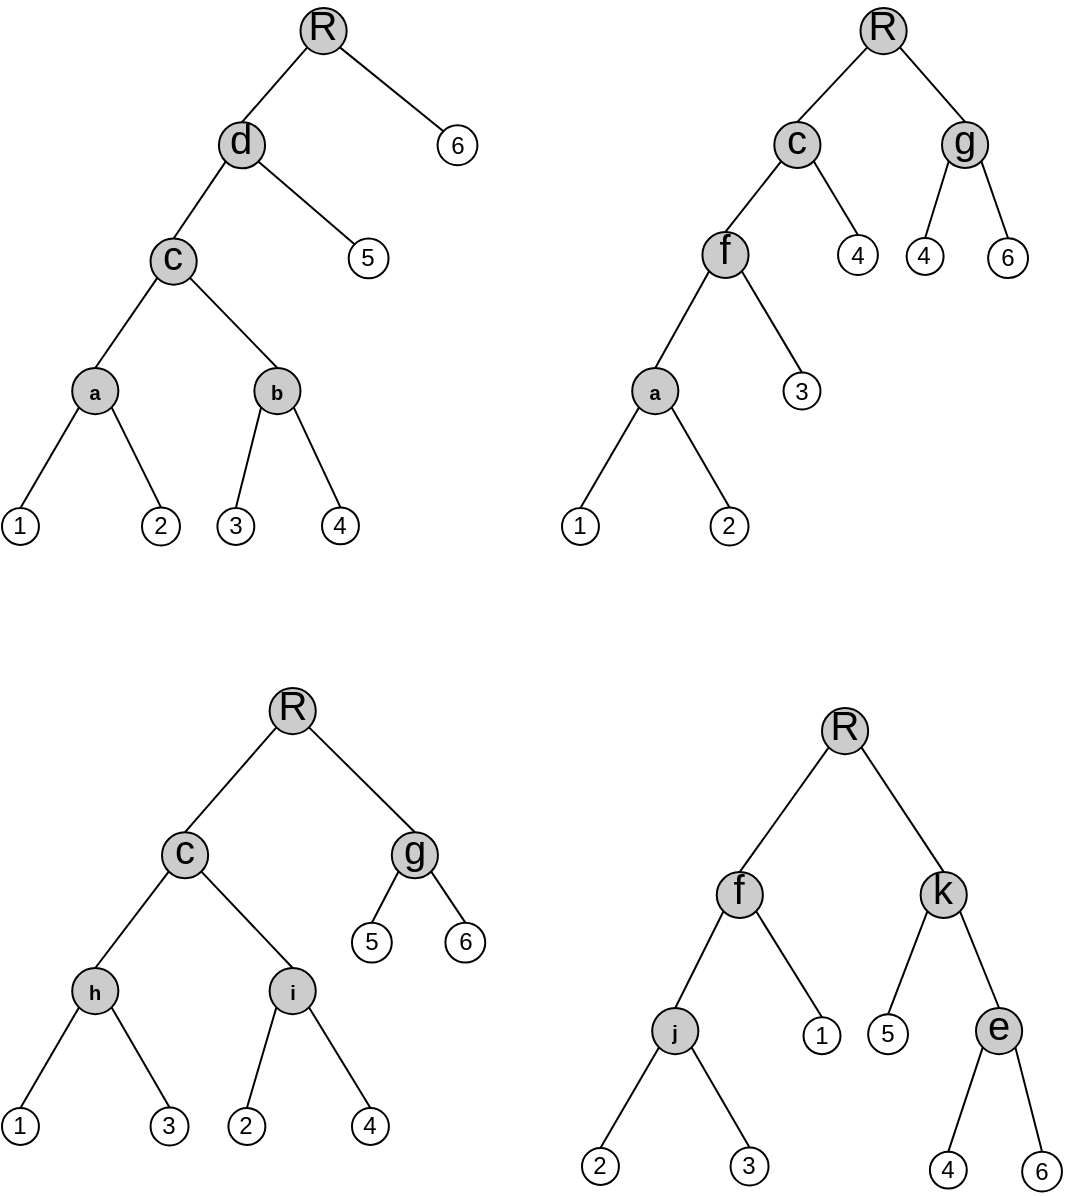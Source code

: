<mxfile version="22.1.21" type="github">
  <diagram name="Page-1" id="9nLId5k3Yff63Bz5OH_D">
    <mxGraphModel dx="501" dy="1881" grid="1" gridSize="10" guides="1" tooltips="1" connect="1" arrows="1" fold="1" page="1" pageScale="1" pageWidth="850" pageHeight="1100" math="0" shadow="0">
      <root>
        <mxCell id="0" />
        <mxCell id="1" parent="0" />
        <mxCell id="VCHobz935w4u5iutOep8-7" value="" style="group" vertex="1" connectable="0" parent="1">
          <mxGeometry x="920" y="-850" width="240" height="270.29" as="geometry" />
        </mxCell>
        <mxCell id="TPjln3N7VkVI3ZfMpHSB-58" value="&lt;b style=&quot;font-size: 10px;&quot;&gt;b&lt;br style=&quot;font-size: 10px;&quot;&gt;&lt;/b&gt;" style="ellipse;whiteSpace=wrap;html=1;aspect=fixed;fontSize=10;fillColor=#CCCCCC;" parent="VCHobz935w4u5iutOep8-7" vertex="1">
          <mxGeometry x="126.17" y="180.002" width="23.077" height="23.077" as="geometry" />
        </mxCell>
        <mxCell id="TPjln3N7VkVI3ZfMpHSB-59" value="&lt;span style=&quot;font-size: 20px;&quot;&gt;&lt;font style=&quot;font-size: 20px;&quot;&gt;R&lt;/font&gt;&lt;br style=&quot;font-size: 20px;&quot;&gt;&lt;/span&gt;" style="ellipse;whiteSpace=wrap;html=1;aspect=fixed;fontSize=20;fillColor=#CCCCCC;verticalAlign=bottom;fontStyle=0" parent="VCHobz935w4u5iutOep8-7" vertex="1">
          <mxGeometry x="149.251" width="23.077" height="23.077" as="geometry" />
        </mxCell>
        <mxCell id="TPjln3N7VkVI3ZfMpHSB-60" value="1" style="ellipse;whiteSpace=wrap;html=1;aspect=fixed;fontSize=12;" parent="VCHobz935w4u5iutOep8-7" vertex="1">
          <mxGeometry y="250.0" width="18.462" height="18.462" as="geometry" />
        </mxCell>
        <mxCell id="TPjln3N7VkVI3ZfMpHSB-61" value="3" style="ellipse;whiteSpace=wrap;html=1;aspect=fixed;fontSize=12;" parent="VCHobz935w4u5iutOep8-7" vertex="1">
          <mxGeometry x="107.704" y="250.0" width="18.462" height="18.462" as="geometry" />
        </mxCell>
        <mxCell id="TPjln3N7VkVI3ZfMpHSB-62" value="4" style="ellipse;whiteSpace=wrap;html=1;aspect=fixed;fontSize=12;" parent="VCHobz935w4u5iutOep8-7" vertex="1">
          <mxGeometry x="160.002" y="249.71" width="18.462" height="18.462" as="geometry" />
        </mxCell>
        <mxCell id="TPjln3N7VkVI3ZfMpHSB-63" value="5" style="ellipse;whiteSpace=wrap;html=1;aspect=fixed;fontSize=12;" parent="VCHobz935w4u5iutOep8-7" vertex="1">
          <mxGeometry x="173.351" y="115.25" width="19.921" height="19.921" as="geometry" />
        </mxCell>
        <mxCell id="TPjln3N7VkVI3ZfMpHSB-65" value="&lt;b style=&quot;font-size: 10px;&quot;&gt;a&lt;br style=&quot;font-size: 10px;&quot;&gt;&lt;/b&gt;" style="ellipse;whiteSpace=wrap;html=1;aspect=fixed;fontSize=10;fillColor=#CCCCCC;" parent="VCHobz935w4u5iutOep8-7" vertex="1">
          <mxGeometry x="35.102" y="180.002" width="23.077" height="23.077" as="geometry" />
        </mxCell>
        <mxCell id="TPjln3N7VkVI3ZfMpHSB-66" value="2" style="ellipse;whiteSpace=wrap;html=1;aspect=fixed;fontSize=12;" parent="VCHobz935w4u5iutOep8-7" vertex="1">
          <mxGeometry x="69.995" y="249.71" width="18.998" height="18.997" as="geometry" />
        </mxCell>
        <mxCell id="TPjln3N7VkVI3ZfMpHSB-68" value="6" style="ellipse;whiteSpace=wrap;html=1;aspect=fixed;fontSize=12;" parent="VCHobz935w4u5iutOep8-7" vertex="1">
          <mxGeometry x="217.786" y="58.669" width="19.921" height="19.921" as="geometry" />
        </mxCell>
        <mxCell id="TPjln3N7VkVI3ZfMpHSB-69" value="&lt;span style=&quot;font-size: 20px;&quot;&gt;&lt;font style=&quot;font-size: 20px;&quot;&gt;d&lt;/font&gt;&lt;br style=&quot;font-size: 20px;&quot;&gt;&lt;/span&gt;" style="ellipse;whiteSpace=wrap;html=1;aspect=fixed;fontSize=20;fillColor=#CCCCCC;verticalAlign=bottom;fontStyle=0" parent="VCHobz935w4u5iutOep8-7" vertex="1">
          <mxGeometry x="108.459" y="57.09" width="23.077" height="23.077" as="geometry" />
        </mxCell>
        <mxCell id="TPjln3N7VkVI3ZfMpHSB-70" value="&lt;span style=&quot;font-size: 20px;&quot;&gt;&lt;span style=&quot;font-size: 20px;&quot;&gt;c&lt;/span&gt;&lt;br style=&quot;font-size: 20px;&quot;&gt;&lt;/span&gt;" style="ellipse;whiteSpace=wrap;html=1;fontSize=20;fillColor=#CCCCCC;aspect=fixed;align=center;verticalAlign=bottom;fontStyle=0" parent="VCHobz935w4u5iutOep8-7" vertex="1">
          <mxGeometry x="74.279" y="115.25" width="23.077" height="23.077" as="geometry" />
        </mxCell>
        <mxCell id="TPjln3N7VkVI3ZfMpHSB-71" value="" style="endArrow=none;html=1;rounded=0;entryX=1;entryY=1;entryDx=0;entryDy=0;exitX=0.5;exitY=0;exitDx=0;exitDy=0;" parent="VCHobz935w4u5iutOep8-7" source="TPjln3N7VkVI3ZfMpHSB-66" target="TPjln3N7VkVI3ZfMpHSB-65" edge="1">
          <mxGeometry width="50" height="50" relative="1" as="geometry">
            <mxPoint x="257.328" y="160.0" as="sourcePoint" />
            <mxPoint x="308.793" y="110.0" as="targetPoint" />
          </mxGeometry>
        </mxCell>
        <mxCell id="TPjln3N7VkVI3ZfMpHSB-72" value="" style="endArrow=none;html=1;rounded=0;exitX=0;exitY=1;exitDx=0;exitDy=0;entryX=0.5;entryY=0;entryDx=0;entryDy=0;" parent="VCHobz935w4u5iutOep8-7" source="TPjln3N7VkVI3ZfMpHSB-65" target="TPjln3N7VkVI3ZfMpHSB-60" edge="1">
          <mxGeometry width="50" height="50" relative="1" as="geometry">
            <mxPoint x="185.276" y="190.0" as="sourcePoint" />
            <mxPoint x="236.742" y="140.0" as="targetPoint" />
          </mxGeometry>
        </mxCell>
        <mxCell id="TPjln3N7VkVI3ZfMpHSB-73" value="" style="endArrow=none;html=1;rounded=0;exitX=1;exitY=1;exitDx=0;exitDy=0;entryX=0.5;entryY=0;entryDx=0;entryDy=0;" parent="VCHobz935w4u5iutOep8-7" source="TPjln3N7VkVI3ZfMpHSB-70" target="TPjln3N7VkVI3ZfMpHSB-58" edge="1">
          <mxGeometry width="50" height="50" relative="1" as="geometry">
            <mxPoint x="216.155" y="170.0" as="sourcePoint" />
            <mxPoint x="267.621" y="120.0" as="targetPoint" />
          </mxGeometry>
        </mxCell>
        <mxCell id="TPjln3N7VkVI3ZfMpHSB-74" value="" style="endArrow=none;html=1;rounded=0;entryX=1;entryY=1;entryDx=0;entryDy=0;exitX=0;exitY=0;exitDx=0;exitDy=0;" parent="VCHobz935w4u5iutOep8-7" source="TPjln3N7VkVI3ZfMpHSB-63" target="TPjln3N7VkVI3ZfMpHSB-69" edge="1">
          <mxGeometry width="50" height="50" relative="1" as="geometry">
            <mxPoint x="216.155" y="170.0" as="sourcePoint" />
            <mxPoint x="267.621" y="120.0" as="targetPoint" />
          </mxGeometry>
        </mxCell>
        <mxCell id="TPjln3N7VkVI3ZfMpHSB-75" value="" style="endArrow=none;html=1;rounded=0;entryX=1;entryY=1;entryDx=0;entryDy=0;exitX=0;exitY=0;exitDx=0;exitDy=0;" parent="VCHobz935w4u5iutOep8-7" source="TPjln3N7VkVI3ZfMpHSB-68" target="TPjln3N7VkVI3ZfMpHSB-59" edge="1">
          <mxGeometry width="50" height="50" relative="1" as="geometry">
            <mxPoint x="216.155" y="170.0" as="sourcePoint" />
            <mxPoint x="267.621" y="120.0" as="targetPoint" />
          </mxGeometry>
        </mxCell>
        <mxCell id="TPjln3N7VkVI3ZfMpHSB-77" value="" style="endArrow=none;html=1;rounded=0;entryX=0;entryY=1;entryDx=0;entryDy=0;exitX=0.5;exitY=0;exitDx=0;exitDy=0;" parent="VCHobz935w4u5iutOep8-7" source="TPjln3N7VkVI3ZfMpHSB-65" target="TPjln3N7VkVI3ZfMpHSB-70" edge="1">
          <mxGeometry width="50" height="50" relative="1" as="geometry">
            <mxPoint x="164.69" y="180.0" as="sourcePoint" />
            <mxPoint x="216.155" y="130.0" as="targetPoint" />
          </mxGeometry>
        </mxCell>
        <mxCell id="TPjln3N7VkVI3ZfMpHSB-78" value="" style="endArrow=none;html=1;rounded=0;entryX=0;entryY=1;entryDx=0;entryDy=0;exitX=0.5;exitY=0;exitDx=0;exitDy=0;" parent="VCHobz935w4u5iutOep8-7" source="TPjln3N7VkVI3ZfMpHSB-70" target="TPjln3N7VkVI3ZfMpHSB-69" edge="1">
          <mxGeometry width="50" height="50" relative="1" as="geometry">
            <mxPoint x="164.69" y="180.0" as="sourcePoint" />
            <mxPoint x="216.155" y="130.0" as="targetPoint" />
          </mxGeometry>
        </mxCell>
        <mxCell id="TPjln3N7VkVI3ZfMpHSB-79" value="" style="endArrow=none;html=1;rounded=0;entryX=0;entryY=1;entryDx=0;entryDy=0;exitX=0.5;exitY=0;exitDx=0;exitDy=0;" parent="VCHobz935w4u5iutOep8-7" source="TPjln3N7VkVI3ZfMpHSB-69" target="TPjln3N7VkVI3ZfMpHSB-59" edge="1">
          <mxGeometry width="50" height="50" relative="1" as="geometry">
            <mxPoint x="164.69" y="180.0" as="sourcePoint" />
            <mxPoint x="216.155" y="130.0" as="targetPoint" />
          </mxGeometry>
        </mxCell>
        <mxCell id="VCHobz935w4u5iutOep8-5" value="" style="endArrow=none;html=1;rounded=0;entryX=0;entryY=1;entryDx=0;entryDy=0;exitX=0.5;exitY=0;exitDx=0;exitDy=0;" edge="1" parent="VCHobz935w4u5iutOep8-7" source="TPjln3N7VkVI3ZfMpHSB-61" target="TPjln3N7VkVI3ZfMpHSB-58">
          <mxGeometry width="50" height="50" relative="1" as="geometry">
            <mxPoint x="164.69" y="190.0" as="sourcePoint" />
            <mxPoint x="216.155" y="140.0" as="targetPoint" />
          </mxGeometry>
        </mxCell>
        <mxCell id="VCHobz935w4u5iutOep8-6" value="" style="endArrow=none;html=1;rounded=0;entryX=0.5;entryY=0;entryDx=0;entryDy=0;exitX=1;exitY=1;exitDx=0;exitDy=0;" edge="1" parent="VCHobz935w4u5iutOep8-7" source="TPjln3N7VkVI3ZfMpHSB-58" target="TPjln3N7VkVI3ZfMpHSB-62">
          <mxGeometry width="50" height="50" relative="1" as="geometry">
            <mxPoint x="164.69" y="190.0" as="sourcePoint" />
            <mxPoint x="216.155" y="140.0" as="targetPoint" />
          </mxGeometry>
        </mxCell>
        <mxCell id="VCHobz935w4u5iutOep8-8" value="" style="group" vertex="1" connectable="0" parent="1">
          <mxGeometry x="1200" y="-850" width="240" height="270.29" as="geometry" />
        </mxCell>
        <mxCell id="VCHobz935w4u5iutOep8-10" value="&lt;span style=&quot;font-size: 20px;&quot;&gt;&lt;font style=&quot;font-size: 20px;&quot;&gt;R&lt;/font&gt;&lt;br style=&quot;font-size: 20px;&quot;&gt;&lt;/span&gt;" style="ellipse;whiteSpace=wrap;html=1;aspect=fixed;fontSize=20;fillColor=#CCCCCC;verticalAlign=bottom;fontStyle=0" vertex="1" parent="VCHobz935w4u5iutOep8-8">
          <mxGeometry x="149.251" width="23.077" height="23.077" as="geometry" />
        </mxCell>
        <mxCell id="VCHobz935w4u5iutOep8-11" value="1" style="ellipse;whiteSpace=wrap;html=1;aspect=fixed;fontSize=12;" vertex="1" parent="VCHobz935w4u5iutOep8-8">
          <mxGeometry y="250.0" width="18.462" height="18.462" as="geometry" />
        </mxCell>
        <mxCell id="VCHobz935w4u5iutOep8-12" value="3" style="ellipse;whiteSpace=wrap;html=1;aspect=fixed;fontSize=12;" vertex="1" parent="VCHobz935w4u5iutOep8-8">
          <mxGeometry x="110.774" y="182.309" width="18.462" height="18.462" as="geometry" />
        </mxCell>
        <mxCell id="VCHobz935w4u5iutOep8-13" value="4" style="ellipse;whiteSpace=wrap;html=1;aspect=fixed;fontSize=12;" vertex="1" parent="VCHobz935w4u5iutOep8-8">
          <mxGeometry x="172.332" y="115.0" width="18.462" height="18.462" as="geometry" />
        </mxCell>
        <mxCell id="VCHobz935w4u5iutOep8-14" value="4" style="ellipse;whiteSpace=wrap;html=1;aspect=fixed;fontSize=12;" vertex="1" parent="VCHobz935w4u5iutOep8-8">
          <mxGeometry x="138.021" y="113.54" width="19.921" height="19.921" as="geometry" />
        </mxCell>
        <mxCell id="VCHobz935w4u5iutOep8-15" value="&lt;b style=&quot;font-size: 10px;&quot;&gt;a&lt;br style=&quot;font-size: 10px;&quot;&gt;&lt;/b&gt;" style="ellipse;whiteSpace=wrap;html=1;aspect=fixed;fontSize=10;fillColor=#CCCCCC;" vertex="1" parent="VCHobz935w4u5iutOep8-8">
          <mxGeometry x="35.102" y="180.002" width="23.077" height="23.077" as="geometry" />
        </mxCell>
        <mxCell id="VCHobz935w4u5iutOep8-16" value="2" style="ellipse;whiteSpace=wrap;html=1;aspect=fixed;fontSize=12;" vertex="1" parent="VCHobz935w4u5iutOep8-8">
          <mxGeometry x="74.275" y="249.71" width="18.998" height="18.997" as="geometry" />
        </mxCell>
        <mxCell id="VCHobz935w4u5iutOep8-18" value="&lt;span style=&quot;font-size: 20px;&quot;&gt;&lt;font style=&quot;font-size: 20px;&quot;&gt;c&lt;/font&gt;&lt;br style=&quot;font-size: 20px;&quot;&gt;&lt;/span&gt;" style="ellipse;whiteSpace=wrap;html=1;aspect=fixed;fontSize=20;fillColor=#CCCCCC;verticalAlign=bottom;fontStyle=0" vertex="1" parent="VCHobz935w4u5iutOep8-8">
          <mxGeometry x="106.159" y="56.96" width="23.077" height="23.077" as="geometry" />
        </mxCell>
        <mxCell id="VCHobz935w4u5iutOep8-19" value="&lt;span style=&quot;font-size: 20px;&quot;&gt;&lt;span style=&quot;font-size: 20px;&quot;&gt;f&lt;/span&gt;&lt;br style=&quot;font-size: 20px;&quot;&gt;&lt;/span&gt;" style="ellipse;whiteSpace=wrap;html=1;fontSize=20;fillColor=#CCCCCC;aspect=fixed;align=center;verticalAlign=bottom;fontStyle=0" vertex="1" parent="VCHobz935w4u5iutOep8-8">
          <mxGeometry x="70.199" y="111.962" width="23.077" height="23.077" as="geometry" />
        </mxCell>
        <mxCell id="VCHobz935w4u5iutOep8-20" value="" style="endArrow=none;html=1;rounded=0;entryX=1;entryY=1;entryDx=0;entryDy=0;exitX=0.5;exitY=0;exitDx=0;exitDy=0;" edge="1" parent="VCHobz935w4u5iutOep8-8" source="VCHobz935w4u5iutOep8-16" target="VCHobz935w4u5iutOep8-15">
          <mxGeometry width="50" height="50" relative="1" as="geometry">
            <mxPoint x="257.328" y="160.0" as="sourcePoint" />
            <mxPoint x="308.793" y="110.0" as="targetPoint" />
          </mxGeometry>
        </mxCell>
        <mxCell id="VCHobz935w4u5iutOep8-21" value="" style="endArrow=none;html=1;rounded=0;exitX=0;exitY=1;exitDx=0;exitDy=0;entryX=0.5;entryY=0;entryDx=0;entryDy=0;" edge="1" parent="VCHobz935w4u5iutOep8-8" source="VCHobz935w4u5iutOep8-15" target="VCHobz935w4u5iutOep8-11">
          <mxGeometry width="50" height="50" relative="1" as="geometry">
            <mxPoint x="185.276" y="190.0" as="sourcePoint" />
            <mxPoint x="236.742" y="140.0" as="targetPoint" />
          </mxGeometry>
        </mxCell>
        <mxCell id="VCHobz935w4u5iutOep8-23" value="" style="endArrow=none;html=1;rounded=0;entryX=1;entryY=1;entryDx=0;entryDy=0;exitX=0.5;exitY=0;exitDx=0;exitDy=0;" edge="1" parent="VCHobz935w4u5iutOep8-8" source="VCHobz935w4u5iutOep8-14" target="VCHobz935w4u5iutOep8-18">
          <mxGeometry width="50" height="50" relative="1" as="geometry">
            <mxPoint x="216.155" y="170.0" as="sourcePoint" />
            <mxPoint x="267.621" y="120.0" as="targetPoint" />
          </mxGeometry>
        </mxCell>
        <mxCell id="VCHobz935w4u5iutOep8-25" value="" style="endArrow=none;html=1;rounded=0;entryX=0;entryY=1;entryDx=0;entryDy=0;exitX=0.5;exitY=0;exitDx=0;exitDy=0;" edge="1" parent="VCHobz935w4u5iutOep8-8" source="VCHobz935w4u5iutOep8-15" target="VCHobz935w4u5iutOep8-19">
          <mxGeometry width="50" height="50" relative="1" as="geometry">
            <mxPoint x="164.69" y="180.0" as="sourcePoint" />
            <mxPoint x="216.155" y="130.0" as="targetPoint" />
          </mxGeometry>
        </mxCell>
        <mxCell id="VCHobz935w4u5iutOep8-26" value="" style="endArrow=none;html=1;rounded=0;entryX=0;entryY=1;entryDx=0;entryDy=0;exitX=0.5;exitY=0;exitDx=0;exitDy=0;" edge="1" parent="VCHobz935w4u5iutOep8-8" source="VCHobz935w4u5iutOep8-19" target="VCHobz935w4u5iutOep8-18">
          <mxGeometry width="50" height="50" relative="1" as="geometry">
            <mxPoint x="164.69" y="180.0" as="sourcePoint" />
            <mxPoint x="216.155" y="130.0" as="targetPoint" />
          </mxGeometry>
        </mxCell>
        <mxCell id="VCHobz935w4u5iutOep8-27" value="" style="endArrow=none;html=1;rounded=0;entryX=0;entryY=1;entryDx=0;entryDy=0;exitX=0.5;exitY=0;exitDx=0;exitDy=0;" edge="1" parent="VCHobz935w4u5iutOep8-8" source="VCHobz935w4u5iutOep8-18" target="VCHobz935w4u5iutOep8-10">
          <mxGeometry width="50" height="50" relative="1" as="geometry">
            <mxPoint x="164.69" y="180.0" as="sourcePoint" />
            <mxPoint x="216.155" y="130.0" as="targetPoint" />
          </mxGeometry>
        </mxCell>
        <mxCell id="VCHobz935w4u5iutOep8-28" value="" style="endArrow=none;html=1;rounded=0;entryX=1;entryY=1;entryDx=0;entryDy=0;exitX=0.5;exitY=0;exitDx=0;exitDy=0;" edge="1" parent="VCHobz935w4u5iutOep8-8" source="VCHobz935w4u5iutOep8-12" target="VCHobz935w4u5iutOep8-19">
          <mxGeometry width="50" height="50" relative="1" as="geometry">
            <mxPoint x="164.69" y="190.0" as="sourcePoint" />
            <mxPoint x="137.19" y="199.699" as="targetPoint" />
          </mxGeometry>
        </mxCell>
        <mxCell id="VCHobz935w4u5iutOep8-29" value="" style="endArrow=none;html=1;rounded=0;entryX=0.5;entryY=0;entryDx=0;entryDy=0;exitX=0;exitY=1;exitDx=0;exitDy=0;" edge="1" parent="VCHobz935w4u5iutOep8-8" source="VCHobz935w4u5iutOep8-30" target="VCHobz935w4u5iutOep8-13">
          <mxGeometry width="50" height="50" relative="1" as="geometry">
            <mxPoint x="153.508" y="199.699" as="sourcePoint" />
            <mxPoint x="216.155" y="140.0" as="targetPoint" />
          </mxGeometry>
        </mxCell>
        <mxCell id="VCHobz935w4u5iutOep8-30" value="&lt;span style=&quot;font-size: 20px;&quot;&gt;&lt;font style=&quot;font-size: 20px;&quot;&gt;g&lt;/font&gt;&lt;br style=&quot;font-size: 20px;&quot;&gt;&lt;/span&gt;" style="ellipse;whiteSpace=wrap;html=1;aspect=fixed;fontSize=20;fillColor=#CCCCCC;verticalAlign=bottom;fontStyle=0" vertex="1" parent="VCHobz935w4u5iutOep8-8">
          <mxGeometry x="190.001" y="56.96" width="23.077" height="23.077" as="geometry" />
        </mxCell>
        <mxCell id="VCHobz935w4u5iutOep8-31" value="" style="endArrow=none;html=1;rounded=0;entryX=1;entryY=1;entryDx=0;entryDy=0;exitX=0.5;exitY=0;exitDx=0;exitDy=0;" edge="1" parent="VCHobz935w4u5iutOep8-8" source="VCHobz935w4u5iutOep8-30" target="VCHobz935w4u5iutOep8-10">
          <mxGeometry width="50" height="50" relative="1" as="geometry">
            <mxPoint x="80" y="150" as="sourcePoint" />
            <mxPoint x="130" y="100" as="targetPoint" />
          </mxGeometry>
        </mxCell>
        <mxCell id="VCHobz935w4u5iutOep8-17" value="6" style="ellipse;whiteSpace=wrap;html=1;aspect=fixed;fontSize=12;" vertex="1" parent="VCHobz935w4u5iutOep8-8">
          <mxGeometry x="213.076" y="115.12" width="19.921" height="19.921" as="geometry" />
        </mxCell>
        <mxCell id="VCHobz935w4u5iutOep8-24" value="" style="endArrow=none;html=1;rounded=0;entryX=1;entryY=1;entryDx=0;entryDy=0;exitX=0.5;exitY=0;exitDx=0;exitDy=0;" edge="1" parent="VCHobz935w4u5iutOep8-8" source="VCHobz935w4u5iutOep8-17" target="VCHobz935w4u5iutOep8-30">
          <mxGeometry width="50" height="50" relative="1" as="geometry">
            <mxPoint x="277.205" y="255.93" as="sourcePoint" />
            <mxPoint x="229.999" y="105.627" as="targetPoint" />
          </mxGeometry>
        </mxCell>
        <mxCell id="VCHobz935w4u5iutOep8-54" value="" style="group" vertex="1" connectable="0" parent="1">
          <mxGeometry x="920" y="-550" width="240" height="270.29" as="geometry" />
        </mxCell>
        <mxCell id="VCHobz935w4u5iutOep8-55" value="&lt;b style=&quot;font-size: 10px;&quot;&gt;i&lt;br style=&quot;font-size: 10px;&quot;&gt;&lt;/b&gt;" style="ellipse;whiteSpace=wrap;html=1;aspect=fixed;fontSize=10;fillColor=#CCCCCC;" vertex="1" parent="VCHobz935w4u5iutOep8-54">
          <mxGeometry x="133.81" y="180.002" width="23.077" height="23.077" as="geometry" />
        </mxCell>
        <mxCell id="VCHobz935w4u5iutOep8-56" value="&lt;span style=&quot;font-size: 20px;&quot;&gt;&lt;font style=&quot;font-size: 20px;&quot;&gt;R&lt;/font&gt;&lt;br style=&quot;font-size: 20px;&quot;&gt;&lt;/span&gt;" style="ellipse;whiteSpace=wrap;html=1;aspect=fixed;fontSize=20;fillColor=#CCCCCC;verticalAlign=bottom;fontStyle=0" vertex="1" parent="VCHobz935w4u5iutOep8-54">
          <mxGeometry x="133.811" y="40" width="23.077" height="23.077" as="geometry" />
        </mxCell>
        <mxCell id="VCHobz935w4u5iutOep8-57" value="1" style="ellipse;whiteSpace=wrap;html=1;aspect=fixed;fontSize=12;" vertex="1" parent="VCHobz935w4u5iutOep8-54">
          <mxGeometry y="250.0" width="18.462" height="18.462" as="geometry" />
        </mxCell>
        <mxCell id="VCHobz935w4u5iutOep8-58" value="2" style="ellipse;whiteSpace=wrap;html=1;aspect=fixed;fontSize=12;" vertex="1" parent="VCHobz935w4u5iutOep8-54">
          <mxGeometry x="113.224" y="250.0" width="18.462" height="18.462" as="geometry" />
        </mxCell>
        <mxCell id="VCHobz935w4u5iutOep8-59" value="4" style="ellipse;whiteSpace=wrap;html=1;aspect=fixed;fontSize=12;" vertex="1" parent="VCHobz935w4u5iutOep8-54">
          <mxGeometry x="174.982" y="250.0" width="18.462" height="18.462" as="geometry" />
        </mxCell>
        <mxCell id="VCHobz935w4u5iutOep8-60" value="5" style="ellipse;whiteSpace=wrap;html=1;aspect=fixed;fontSize=12;" vertex="1" parent="VCHobz935w4u5iutOep8-54">
          <mxGeometry x="174.981" y="157.34" width="19.921" height="19.921" as="geometry" />
        </mxCell>
        <mxCell id="VCHobz935w4u5iutOep8-61" value="&lt;b style=&quot;font-size: 10px;&quot;&gt;h&lt;br style=&quot;font-size: 10px;&quot;&gt;&lt;/b&gt;" style="ellipse;whiteSpace=wrap;html=1;aspect=fixed;fontSize=10;fillColor=#CCCCCC;" vertex="1" parent="VCHobz935w4u5iutOep8-54">
          <mxGeometry x="35.102" y="180.002" width="23.077" height="23.077" as="geometry" />
        </mxCell>
        <mxCell id="VCHobz935w4u5iutOep8-62" value="3" style="ellipse;whiteSpace=wrap;html=1;aspect=fixed;fontSize=12;" vertex="1" parent="VCHobz935w4u5iutOep8-54">
          <mxGeometry x="74.275" y="249.71" width="18.998" height="18.997" as="geometry" />
        </mxCell>
        <mxCell id="VCHobz935w4u5iutOep8-63" value="6" style="ellipse;whiteSpace=wrap;html=1;aspect=fixed;fontSize=12;" vertex="1" parent="VCHobz935w4u5iutOep8-54">
          <mxGeometry x="221.706" y="157.339" width="19.921" height="19.921" as="geometry" />
        </mxCell>
        <mxCell id="VCHobz935w4u5iutOep8-65" value="&lt;span style=&quot;font-size: 20px;&quot;&gt;&lt;span style=&quot;font-size: 20px;&quot;&gt;c&lt;/span&gt;&lt;br style=&quot;font-size: 20px;&quot;&gt;&lt;/span&gt;" style="ellipse;whiteSpace=wrap;html=1;fontSize=20;fillColor=#CCCCCC;aspect=fixed;align=center;verticalAlign=bottom;fontStyle=0" vertex="1" parent="VCHobz935w4u5iutOep8-54">
          <mxGeometry x="79.999" y="112.09" width="23.077" height="23.077" as="geometry" />
        </mxCell>
        <mxCell id="VCHobz935w4u5iutOep8-66" value="" style="endArrow=none;html=1;rounded=0;entryX=1;entryY=1;entryDx=0;entryDy=0;exitX=0.5;exitY=0;exitDx=0;exitDy=0;" edge="1" parent="VCHobz935w4u5iutOep8-54" source="VCHobz935w4u5iutOep8-62" target="VCHobz935w4u5iutOep8-61">
          <mxGeometry width="50" height="50" relative="1" as="geometry">
            <mxPoint x="257.328" y="160.0" as="sourcePoint" />
            <mxPoint x="308.793" y="110.0" as="targetPoint" />
          </mxGeometry>
        </mxCell>
        <mxCell id="VCHobz935w4u5iutOep8-67" value="" style="endArrow=none;html=1;rounded=0;exitX=0;exitY=1;exitDx=0;exitDy=0;entryX=0.5;entryY=0;entryDx=0;entryDy=0;" edge="1" parent="VCHobz935w4u5iutOep8-54" source="VCHobz935w4u5iutOep8-61" target="VCHobz935w4u5iutOep8-57">
          <mxGeometry width="50" height="50" relative="1" as="geometry">
            <mxPoint x="185.276" y="190.0" as="sourcePoint" />
            <mxPoint x="236.742" y="140.0" as="targetPoint" />
          </mxGeometry>
        </mxCell>
        <mxCell id="VCHobz935w4u5iutOep8-68" value="" style="endArrow=none;html=1;rounded=0;exitX=1;exitY=1;exitDx=0;exitDy=0;entryX=0.5;entryY=0;entryDx=0;entryDy=0;" edge="1" parent="VCHobz935w4u5iutOep8-54" source="VCHobz935w4u5iutOep8-65" target="VCHobz935w4u5iutOep8-55">
          <mxGeometry width="50" height="50" relative="1" as="geometry">
            <mxPoint x="216.155" y="170.0" as="sourcePoint" />
            <mxPoint x="267.621" y="120.0" as="targetPoint" />
          </mxGeometry>
        </mxCell>
        <mxCell id="VCHobz935w4u5iutOep8-69" value="" style="endArrow=none;html=1;rounded=0;entryX=0;entryY=1;entryDx=0;entryDy=0;exitX=0.5;exitY=0;exitDx=0;exitDy=0;" edge="1" parent="VCHobz935w4u5iutOep8-54" source="VCHobz935w4u5iutOep8-60" target="VCHobz935w4u5iutOep8-76">
          <mxGeometry width="50" height="50" relative="1" as="geometry">
            <mxPoint x="216.155" y="170.0" as="sourcePoint" />
            <mxPoint x="267.621" y="120.0" as="targetPoint" />
          </mxGeometry>
        </mxCell>
        <mxCell id="VCHobz935w4u5iutOep8-70" value="" style="endArrow=none;html=1;rounded=0;entryX=1;entryY=1;entryDx=0;entryDy=0;exitX=0.5;exitY=0;exitDx=0;exitDy=0;" edge="1" parent="VCHobz935w4u5iutOep8-54" source="VCHobz935w4u5iutOep8-63" target="VCHobz935w4u5iutOep8-76">
          <mxGeometry width="50" height="50" relative="1" as="geometry">
            <mxPoint x="218.445" y="226.58" as="sourcePoint" />
            <mxPoint x="171.239" y="76.277" as="targetPoint" />
          </mxGeometry>
        </mxCell>
        <mxCell id="VCHobz935w4u5iutOep8-71" value="" style="endArrow=none;html=1;rounded=0;entryX=0;entryY=1;entryDx=0;entryDy=0;exitX=0.5;exitY=0;exitDx=0;exitDy=0;" edge="1" parent="VCHobz935w4u5iutOep8-54" source="VCHobz935w4u5iutOep8-61" target="VCHobz935w4u5iutOep8-65">
          <mxGeometry width="50" height="50" relative="1" as="geometry">
            <mxPoint x="164.69" y="180.0" as="sourcePoint" />
            <mxPoint x="216.155" y="130.0" as="targetPoint" />
          </mxGeometry>
        </mxCell>
        <mxCell id="VCHobz935w4u5iutOep8-73" value="" style="endArrow=none;html=1;rounded=0;entryX=0;entryY=1;entryDx=0;entryDy=0;exitX=0.5;exitY=0;exitDx=0;exitDy=0;" edge="1" parent="VCHobz935w4u5iutOep8-54" source="VCHobz935w4u5iutOep8-65" target="VCHobz935w4u5iutOep8-56">
          <mxGeometry width="50" height="50" relative="1" as="geometry">
            <mxPoint x="108.027" y="56.96" as="sourcePoint" />
            <mxPoint x="216.155" y="130.0" as="targetPoint" />
          </mxGeometry>
        </mxCell>
        <mxCell id="VCHobz935w4u5iutOep8-74" value="" style="endArrow=none;html=1;rounded=0;entryX=0;entryY=1;entryDx=0;entryDy=0;exitX=0.5;exitY=0;exitDx=0;exitDy=0;" edge="1" parent="VCHobz935w4u5iutOep8-54" source="VCHobz935w4u5iutOep8-58" target="VCHobz935w4u5iutOep8-55">
          <mxGeometry width="50" height="50" relative="1" as="geometry">
            <mxPoint x="164.69" y="190.0" as="sourcePoint" />
            <mxPoint x="216.155" y="140.0" as="targetPoint" />
          </mxGeometry>
        </mxCell>
        <mxCell id="VCHobz935w4u5iutOep8-75" value="" style="endArrow=none;html=1;rounded=0;entryX=0.5;entryY=0;entryDx=0;entryDy=0;exitX=1;exitY=1;exitDx=0;exitDy=0;" edge="1" parent="VCHobz935w4u5iutOep8-54" source="VCHobz935w4u5iutOep8-55" target="VCHobz935w4u5iutOep8-59">
          <mxGeometry width="50" height="50" relative="1" as="geometry">
            <mxPoint x="164.69" y="190.0" as="sourcePoint" />
            <mxPoint x="216.155" y="140.0" as="targetPoint" />
          </mxGeometry>
        </mxCell>
        <mxCell id="VCHobz935w4u5iutOep8-76" value="&lt;span style=&quot;font-size: 20px;&quot;&gt;&lt;font style=&quot;font-size: 20px;&quot;&gt;g&lt;/font&gt;&lt;br style=&quot;font-size: 20px;&quot;&gt;&lt;/span&gt;" style="ellipse;whiteSpace=wrap;html=1;aspect=fixed;fontSize=20;fillColor=#CCCCCC;verticalAlign=bottom;fontStyle=0" vertex="1" parent="VCHobz935w4u5iutOep8-54">
          <mxGeometry x="194.901" y="112.09" width="23.077" height="23.077" as="geometry" />
        </mxCell>
        <mxCell id="VCHobz935w4u5iutOep8-77" value="" style="endArrow=none;html=1;rounded=0;entryX=1;entryY=1;entryDx=0;entryDy=0;exitX=0.5;exitY=0;exitDx=0;exitDy=0;" edge="1" parent="VCHobz935w4u5iutOep8-54" source="VCHobz935w4u5iutOep8-76" target="VCHobz935w4u5iutOep8-56">
          <mxGeometry width="50" height="50" relative="1" as="geometry">
            <mxPoint x="170" y="120" as="sourcePoint" />
            <mxPoint x="220" y="70" as="targetPoint" />
          </mxGeometry>
        </mxCell>
        <mxCell id="VCHobz935w4u5iutOep8-78" value="" style="group" vertex="1" connectable="0" parent="1">
          <mxGeometry x="1210" y="-530" width="240" height="270.29" as="geometry" />
        </mxCell>
        <mxCell id="VCHobz935w4u5iutOep8-79" value="&lt;span style=&quot;font-size: 20px;&quot;&gt;&lt;font style=&quot;font-size: 20px;&quot;&gt;R&lt;/font&gt;&lt;br style=&quot;font-size: 20px;&quot;&gt;&lt;/span&gt;" style="ellipse;whiteSpace=wrap;html=1;aspect=fixed;fontSize=20;fillColor=#CCCCCC;verticalAlign=bottom;fontStyle=0" vertex="1" parent="VCHobz935w4u5iutOep8-78">
          <mxGeometry x="120.001" y="30" width="23.077" height="23.077" as="geometry" />
        </mxCell>
        <mxCell id="VCHobz935w4u5iutOep8-80" value="2" style="ellipse;whiteSpace=wrap;html=1;aspect=fixed;fontSize=12;" vertex="1" parent="VCHobz935w4u5iutOep8-78">
          <mxGeometry y="250.0" width="18.462" height="18.462" as="geometry" />
        </mxCell>
        <mxCell id="VCHobz935w4u5iutOep8-81" value="1" style="ellipse;whiteSpace=wrap;html=1;aspect=fixed;fontSize=12;" vertex="1" parent="VCHobz935w4u5iutOep8-78">
          <mxGeometry x="110.774" y="184.619" width="18.462" height="18.462" as="geometry" />
        </mxCell>
        <mxCell id="VCHobz935w4u5iutOep8-82" value="4" style="ellipse;whiteSpace=wrap;html=1;aspect=fixed;fontSize=12;" vertex="1" parent="VCHobz935w4u5iutOep8-78">
          <mxGeometry x="173.932" y="251.83" width="18.462" height="18.462" as="geometry" />
        </mxCell>
        <mxCell id="VCHobz935w4u5iutOep8-83" value="5" style="ellipse;whiteSpace=wrap;html=1;aspect=fixed;fontSize=12;" vertex="1" parent="VCHobz935w4u5iutOep8-78">
          <mxGeometry x="143.081" y="183.16" width="19.921" height="19.921" as="geometry" />
        </mxCell>
        <mxCell id="VCHobz935w4u5iutOep8-84" value="&lt;b style=&quot;font-size: 10px;&quot;&gt;j&lt;br style=&quot;font-size: 10px;&quot;&gt;&lt;/b&gt;" style="ellipse;whiteSpace=wrap;html=1;aspect=fixed;fontSize=10;fillColor=#CCCCCC;" vertex="1" parent="VCHobz935w4u5iutOep8-78">
          <mxGeometry x="35.102" y="180.002" width="23.077" height="23.077" as="geometry" />
        </mxCell>
        <mxCell id="VCHobz935w4u5iutOep8-85" value="3" style="ellipse;whiteSpace=wrap;html=1;aspect=fixed;fontSize=12;" vertex="1" parent="VCHobz935w4u5iutOep8-78">
          <mxGeometry x="74.275" y="249.71" width="18.998" height="18.997" as="geometry" />
        </mxCell>
        <mxCell id="VCHobz935w4u5iutOep8-86" value="&lt;span style=&quot;font-size: 20px;&quot;&gt;&lt;font style=&quot;font-size: 20px;&quot;&gt;k&lt;/font&gt;&lt;br style=&quot;font-size: 20px;&quot;&gt;&lt;/span&gt;" style="ellipse;whiteSpace=wrap;html=1;aspect=fixed;fontSize=20;fillColor=#CCCCCC;verticalAlign=bottom;fontStyle=0" vertex="1" parent="VCHobz935w4u5iutOep8-78">
          <mxGeometry x="169.319" y="111.96" width="23.077" height="23.077" as="geometry" />
        </mxCell>
        <mxCell id="VCHobz935w4u5iutOep8-87" value="&lt;span style=&quot;font-size: 20px;&quot;&gt;&lt;span style=&quot;font-size: 20px;&quot;&gt;f&lt;/span&gt;&lt;br style=&quot;font-size: 20px;&quot;&gt;&lt;/span&gt;" style="ellipse;whiteSpace=wrap;html=1;fontSize=20;fillColor=#CCCCCC;aspect=fixed;align=center;verticalAlign=bottom;fontStyle=0" vertex="1" parent="VCHobz935w4u5iutOep8-78">
          <mxGeometry x="67.369" y="111.962" width="23.077" height="23.077" as="geometry" />
        </mxCell>
        <mxCell id="VCHobz935w4u5iutOep8-88" value="" style="endArrow=none;html=1;rounded=0;entryX=1;entryY=1;entryDx=0;entryDy=0;exitX=0.5;exitY=0;exitDx=0;exitDy=0;" edge="1" parent="VCHobz935w4u5iutOep8-78" source="VCHobz935w4u5iutOep8-85" target="VCHobz935w4u5iutOep8-84">
          <mxGeometry width="50" height="50" relative="1" as="geometry">
            <mxPoint x="257.328" y="160.0" as="sourcePoint" />
            <mxPoint x="308.793" y="110.0" as="targetPoint" />
          </mxGeometry>
        </mxCell>
        <mxCell id="VCHobz935w4u5iutOep8-89" value="" style="endArrow=none;html=1;rounded=0;exitX=0;exitY=1;exitDx=0;exitDy=0;entryX=0.5;entryY=0;entryDx=0;entryDy=0;" edge="1" parent="VCHobz935w4u5iutOep8-78" source="VCHobz935w4u5iutOep8-84" target="VCHobz935w4u5iutOep8-80">
          <mxGeometry width="50" height="50" relative="1" as="geometry">
            <mxPoint x="185.276" y="190.0" as="sourcePoint" />
            <mxPoint x="236.742" y="140.0" as="targetPoint" />
          </mxGeometry>
        </mxCell>
        <mxCell id="VCHobz935w4u5iutOep8-90" value="" style="endArrow=none;html=1;rounded=0;entryX=0;entryY=1;entryDx=0;entryDy=0;exitX=0.5;exitY=0;exitDx=0;exitDy=0;" edge="1" parent="VCHobz935w4u5iutOep8-78" source="VCHobz935w4u5iutOep8-83" target="VCHobz935w4u5iutOep8-86">
          <mxGeometry width="50" height="50" relative="1" as="geometry">
            <mxPoint x="248.905" y="193.08" as="sourcePoint" />
            <mxPoint x="300.371" y="143.08" as="targetPoint" />
          </mxGeometry>
        </mxCell>
        <mxCell id="VCHobz935w4u5iutOep8-91" value="" style="endArrow=none;html=1;rounded=0;entryX=0;entryY=1;entryDx=0;entryDy=0;exitX=0.5;exitY=0;exitDx=0;exitDy=0;" edge="1" parent="VCHobz935w4u5iutOep8-78" source="VCHobz935w4u5iutOep8-84" target="VCHobz935w4u5iutOep8-87">
          <mxGeometry width="50" height="50" relative="1" as="geometry">
            <mxPoint x="164.69" y="180.0" as="sourcePoint" />
            <mxPoint x="216.155" y="130.0" as="targetPoint" />
          </mxGeometry>
        </mxCell>
        <mxCell id="VCHobz935w4u5iutOep8-93" value="" style="endArrow=none;html=1;rounded=0;entryX=0;entryY=1;entryDx=0;entryDy=0;exitX=0.5;exitY=0;exitDx=0;exitDy=0;" edge="1" parent="VCHobz935w4u5iutOep8-78" source="VCHobz935w4u5iutOep8-87" target="VCHobz935w4u5iutOep8-79">
          <mxGeometry width="50" height="50" relative="1" as="geometry">
            <mxPoint x="164.69" y="180.0" as="sourcePoint" />
            <mxPoint x="216.155" y="130.0" as="targetPoint" />
          </mxGeometry>
        </mxCell>
        <mxCell id="VCHobz935w4u5iutOep8-94" value="" style="endArrow=none;html=1;rounded=0;entryX=1;entryY=1;entryDx=0;entryDy=0;exitX=0.5;exitY=0;exitDx=0;exitDy=0;" edge="1" parent="VCHobz935w4u5iutOep8-78" source="VCHobz935w4u5iutOep8-81" target="VCHobz935w4u5iutOep8-87">
          <mxGeometry width="50" height="50" relative="1" as="geometry">
            <mxPoint x="164.69" y="190.0" as="sourcePoint" />
            <mxPoint x="137.19" y="199.699" as="targetPoint" />
          </mxGeometry>
        </mxCell>
        <mxCell id="VCHobz935w4u5iutOep8-95" value="" style="endArrow=none;html=1;rounded=0;entryX=0.5;entryY=0;entryDx=0;entryDy=0;exitX=0;exitY=1;exitDx=0;exitDy=0;" edge="1" parent="VCHobz935w4u5iutOep8-78" source="VCHobz935w4u5iutOep8-96" target="VCHobz935w4u5iutOep8-82">
          <mxGeometry width="50" height="50" relative="1" as="geometry">
            <mxPoint x="153.508" y="199.699" as="sourcePoint" />
            <mxPoint x="216.155" y="140.0" as="targetPoint" />
          </mxGeometry>
        </mxCell>
        <mxCell id="VCHobz935w4u5iutOep8-96" value="&lt;span style=&quot;font-size: 20px;&quot;&gt;&lt;font style=&quot;font-size: 20px;&quot;&gt;e&lt;/font&gt;&lt;br style=&quot;font-size: 20px;&quot;&gt;&lt;/span&gt;" style="ellipse;whiteSpace=wrap;html=1;aspect=fixed;fontSize=20;fillColor=#CCCCCC;verticalAlign=bottom;fontStyle=0" vertex="1" parent="VCHobz935w4u5iutOep8-78">
          <mxGeometry x="197.001" y="180.0" width="23.077" height="23.077" as="geometry" />
        </mxCell>
        <mxCell id="VCHobz935w4u5iutOep8-97" value="" style="endArrow=none;html=1;rounded=0;entryX=1;entryY=1;entryDx=0;entryDy=0;exitX=0.5;exitY=0;exitDx=0;exitDy=0;" edge="1" parent="VCHobz935w4u5iutOep8-78" source="VCHobz935w4u5iutOep8-86" target="VCHobz935w4u5iutOep8-79">
          <mxGeometry width="50" height="50" relative="1" as="geometry">
            <mxPoint x="80" y="150" as="sourcePoint" />
            <mxPoint x="130" y="100" as="targetPoint" />
          </mxGeometry>
        </mxCell>
        <mxCell id="VCHobz935w4u5iutOep8-98" value="6" style="ellipse;whiteSpace=wrap;html=1;aspect=fixed;fontSize=12;" vertex="1" parent="VCHobz935w4u5iutOep8-78">
          <mxGeometry x="220.076" y="251.83" width="19.921" height="19.921" as="geometry" />
        </mxCell>
        <mxCell id="VCHobz935w4u5iutOep8-99" value="" style="endArrow=none;html=1;rounded=0;entryX=1;entryY=1;entryDx=0;entryDy=0;exitX=0.5;exitY=0;exitDx=0;exitDy=0;" edge="1" parent="VCHobz935w4u5iutOep8-78" source="VCHobz935w4u5iutOep8-98" target="VCHobz935w4u5iutOep8-96">
          <mxGeometry width="50" height="50" relative="1" as="geometry">
            <mxPoint x="277.205" y="255.93" as="sourcePoint" />
            <mxPoint x="229.999" y="105.627" as="targetPoint" />
          </mxGeometry>
        </mxCell>
        <mxCell id="VCHobz935w4u5iutOep8-100" value="" style="endArrow=none;html=1;rounded=0;entryX=0.5;entryY=0;entryDx=0;entryDy=0;exitX=1;exitY=1;exitDx=0;exitDy=0;" edge="1" parent="VCHobz935w4u5iutOep8-78" source="VCHobz935w4u5iutOep8-86" target="VCHobz935w4u5iutOep8-96">
          <mxGeometry width="50" height="50" relative="1" as="geometry">
            <mxPoint x="40" y="120" as="sourcePoint" />
            <mxPoint x="90" y="70" as="targetPoint" />
          </mxGeometry>
        </mxCell>
      </root>
    </mxGraphModel>
  </diagram>
</mxfile>
